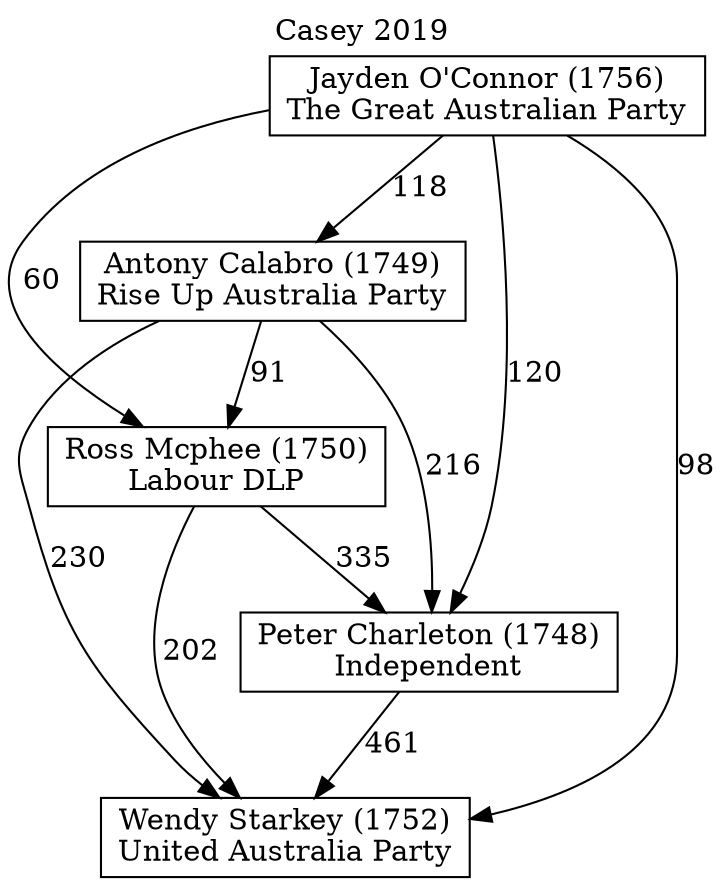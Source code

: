 // House preference flow
digraph "Wendy Starkey (1752)_Casey_2019" {
	graph [label="Casey 2019" labelloc=t mclimit=10]
	node [shape=box]
	"Wendy Starkey (1752)" [label="Wendy Starkey (1752)
United Australia Party"]
	"Peter Charleton (1748)" [label="Peter Charleton (1748)
Independent"]
	"Ross Mcphee (1750)" [label="Ross Mcphee (1750)
Labour DLP"]
	"Antony Calabro (1749)" [label="Antony Calabro (1749)
Rise Up Australia Party"]
	"Jayden O'Connor (1756)" [label="Jayden O'Connor (1756)
The Great Australian Party"]
	"Peter Charleton (1748)" -> "Wendy Starkey (1752)" [label=461]
	"Ross Mcphee (1750)" -> "Peter Charleton (1748)" [label=335]
	"Antony Calabro (1749)" -> "Ross Mcphee (1750)" [label=91]
	"Jayden O'Connor (1756)" -> "Antony Calabro (1749)" [label=118]
	"Ross Mcphee (1750)" -> "Wendy Starkey (1752)" [label=202]
	"Antony Calabro (1749)" -> "Wendy Starkey (1752)" [label=230]
	"Jayden O'Connor (1756)" -> "Wendy Starkey (1752)" [label=98]
	"Jayden O'Connor (1756)" -> "Ross Mcphee (1750)" [label=60]
	"Antony Calabro (1749)" -> "Peter Charleton (1748)" [label=216]
	"Jayden O'Connor (1756)" -> "Peter Charleton (1748)" [label=120]
}
